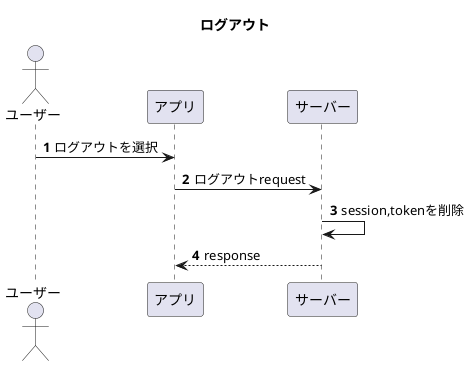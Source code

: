 @startuml logout
title ログアウト

actor ユーザー as user
participant アプリ as app
participant サーバー as server

autonumber
user->app: ログアウトを選択
app->server: ログアウトrequest
server->server: session,tokenを削除
server-->app: response

@enduml